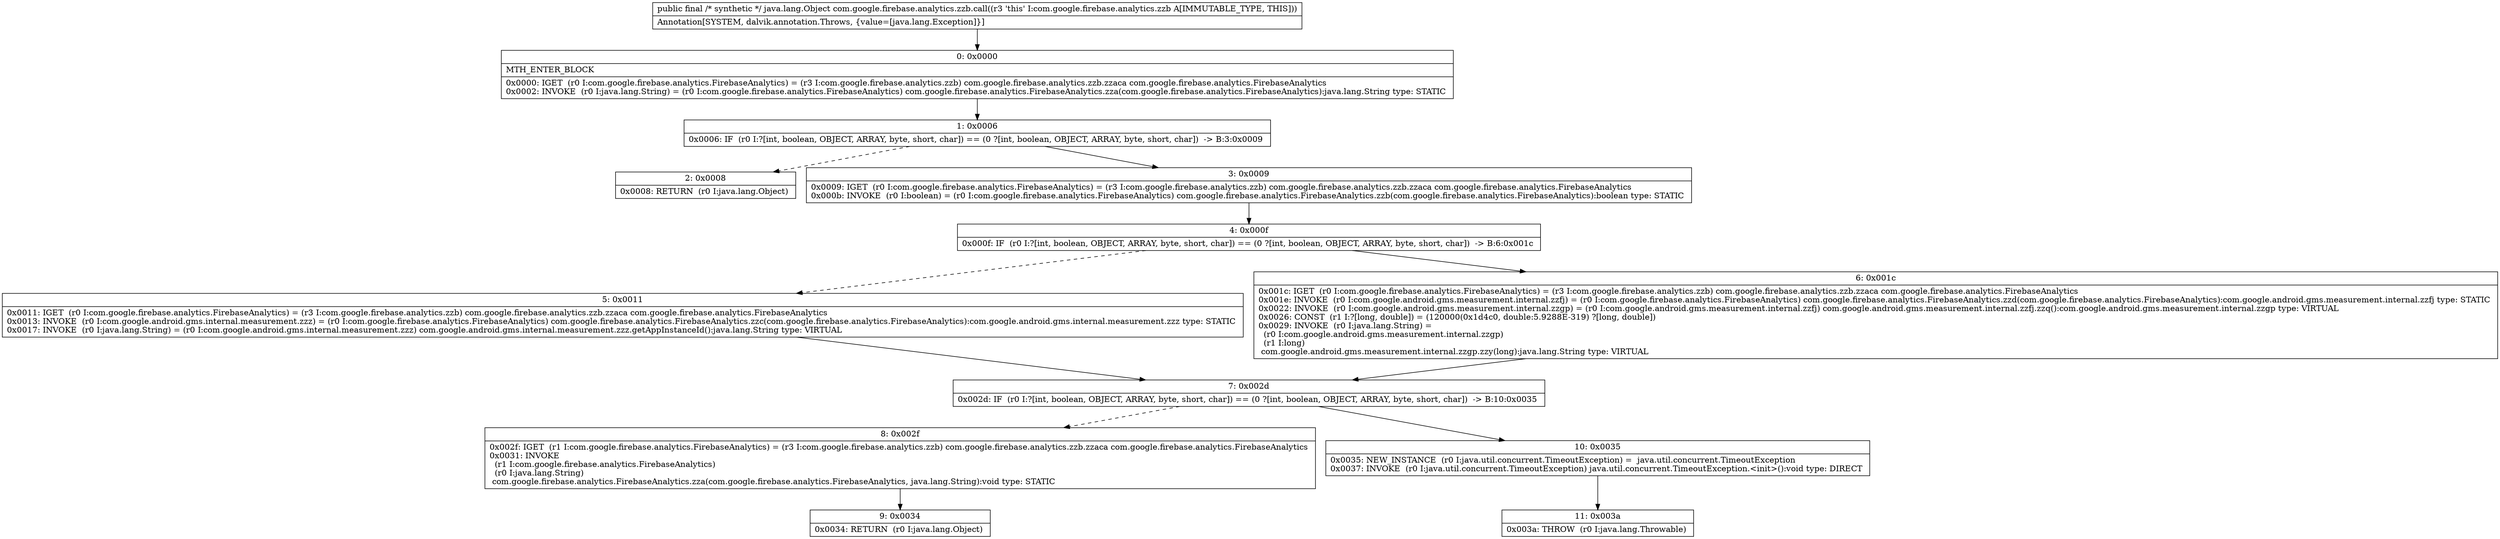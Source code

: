 digraph "CFG forcom.google.firebase.analytics.zzb.call()Ljava\/lang\/Object;" {
Node_0 [shape=record,label="{0\:\ 0x0000|MTH_ENTER_BLOCK\l|0x0000: IGET  (r0 I:com.google.firebase.analytics.FirebaseAnalytics) = (r3 I:com.google.firebase.analytics.zzb) com.google.firebase.analytics.zzb.zzaca com.google.firebase.analytics.FirebaseAnalytics \l0x0002: INVOKE  (r0 I:java.lang.String) = (r0 I:com.google.firebase.analytics.FirebaseAnalytics) com.google.firebase.analytics.FirebaseAnalytics.zza(com.google.firebase.analytics.FirebaseAnalytics):java.lang.String type: STATIC \l}"];
Node_1 [shape=record,label="{1\:\ 0x0006|0x0006: IF  (r0 I:?[int, boolean, OBJECT, ARRAY, byte, short, char]) == (0 ?[int, boolean, OBJECT, ARRAY, byte, short, char])  \-\> B:3:0x0009 \l}"];
Node_2 [shape=record,label="{2\:\ 0x0008|0x0008: RETURN  (r0 I:java.lang.Object) \l}"];
Node_3 [shape=record,label="{3\:\ 0x0009|0x0009: IGET  (r0 I:com.google.firebase.analytics.FirebaseAnalytics) = (r3 I:com.google.firebase.analytics.zzb) com.google.firebase.analytics.zzb.zzaca com.google.firebase.analytics.FirebaseAnalytics \l0x000b: INVOKE  (r0 I:boolean) = (r0 I:com.google.firebase.analytics.FirebaseAnalytics) com.google.firebase.analytics.FirebaseAnalytics.zzb(com.google.firebase.analytics.FirebaseAnalytics):boolean type: STATIC \l}"];
Node_4 [shape=record,label="{4\:\ 0x000f|0x000f: IF  (r0 I:?[int, boolean, OBJECT, ARRAY, byte, short, char]) == (0 ?[int, boolean, OBJECT, ARRAY, byte, short, char])  \-\> B:6:0x001c \l}"];
Node_5 [shape=record,label="{5\:\ 0x0011|0x0011: IGET  (r0 I:com.google.firebase.analytics.FirebaseAnalytics) = (r3 I:com.google.firebase.analytics.zzb) com.google.firebase.analytics.zzb.zzaca com.google.firebase.analytics.FirebaseAnalytics \l0x0013: INVOKE  (r0 I:com.google.android.gms.internal.measurement.zzz) = (r0 I:com.google.firebase.analytics.FirebaseAnalytics) com.google.firebase.analytics.FirebaseAnalytics.zzc(com.google.firebase.analytics.FirebaseAnalytics):com.google.android.gms.internal.measurement.zzz type: STATIC \l0x0017: INVOKE  (r0 I:java.lang.String) = (r0 I:com.google.android.gms.internal.measurement.zzz) com.google.android.gms.internal.measurement.zzz.getAppInstanceId():java.lang.String type: VIRTUAL \l}"];
Node_6 [shape=record,label="{6\:\ 0x001c|0x001c: IGET  (r0 I:com.google.firebase.analytics.FirebaseAnalytics) = (r3 I:com.google.firebase.analytics.zzb) com.google.firebase.analytics.zzb.zzaca com.google.firebase.analytics.FirebaseAnalytics \l0x001e: INVOKE  (r0 I:com.google.android.gms.measurement.internal.zzfj) = (r0 I:com.google.firebase.analytics.FirebaseAnalytics) com.google.firebase.analytics.FirebaseAnalytics.zzd(com.google.firebase.analytics.FirebaseAnalytics):com.google.android.gms.measurement.internal.zzfj type: STATIC \l0x0022: INVOKE  (r0 I:com.google.android.gms.measurement.internal.zzgp) = (r0 I:com.google.android.gms.measurement.internal.zzfj) com.google.android.gms.measurement.internal.zzfj.zzq():com.google.android.gms.measurement.internal.zzgp type: VIRTUAL \l0x0026: CONST  (r1 I:?[long, double]) = (120000(0x1d4c0, double:5.9288E\-319) ?[long, double]) \l0x0029: INVOKE  (r0 I:java.lang.String) = \l  (r0 I:com.google.android.gms.measurement.internal.zzgp)\l  (r1 I:long)\l com.google.android.gms.measurement.internal.zzgp.zzy(long):java.lang.String type: VIRTUAL \l}"];
Node_7 [shape=record,label="{7\:\ 0x002d|0x002d: IF  (r0 I:?[int, boolean, OBJECT, ARRAY, byte, short, char]) == (0 ?[int, boolean, OBJECT, ARRAY, byte, short, char])  \-\> B:10:0x0035 \l}"];
Node_8 [shape=record,label="{8\:\ 0x002f|0x002f: IGET  (r1 I:com.google.firebase.analytics.FirebaseAnalytics) = (r3 I:com.google.firebase.analytics.zzb) com.google.firebase.analytics.zzb.zzaca com.google.firebase.analytics.FirebaseAnalytics \l0x0031: INVOKE  \l  (r1 I:com.google.firebase.analytics.FirebaseAnalytics)\l  (r0 I:java.lang.String)\l com.google.firebase.analytics.FirebaseAnalytics.zza(com.google.firebase.analytics.FirebaseAnalytics, java.lang.String):void type: STATIC \l}"];
Node_9 [shape=record,label="{9\:\ 0x0034|0x0034: RETURN  (r0 I:java.lang.Object) \l}"];
Node_10 [shape=record,label="{10\:\ 0x0035|0x0035: NEW_INSTANCE  (r0 I:java.util.concurrent.TimeoutException) =  java.util.concurrent.TimeoutException \l0x0037: INVOKE  (r0 I:java.util.concurrent.TimeoutException) java.util.concurrent.TimeoutException.\<init\>():void type: DIRECT \l}"];
Node_11 [shape=record,label="{11\:\ 0x003a|0x003a: THROW  (r0 I:java.lang.Throwable) \l}"];
MethodNode[shape=record,label="{public final \/* synthetic *\/ java.lang.Object com.google.firebase.analytics.zzb.call((r3 'this' I:com.google.firebase.analytics.zzb A[IMMUTABLE_TYPE, THIS]))  | Annotation[SYSTEM, dalvik.annotation.Throws, \{value=[java.lang.Exception]\}]\l}"];
MethodNode -> Node_0;
Node_0 -> Node_1;
Node_1 -> Node_2[style=dashed];
Node_1 -> Node_3;
Node_3 -> Node_4;
Node_4 -> Node_5[style=dashed];
Node_4 -> Node_6;
Node_5 -> Node_7;
Node_6 -> Node_7;
Node_7 -> Node_8[style=dashed];
Node_7 -> Node_10;
Node_8 -> Node_9;
Node_10 -> Node_11;
}

